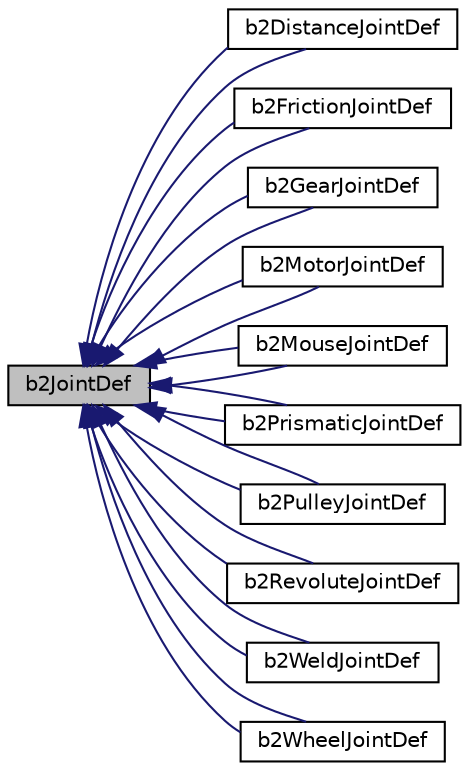 digraph "b2JointDef"
{
 // LATEX_PDF_SIZE
  edge [fontname="Helvetica",fontsize="10",labelfontname="Helvetica",labelfontsize="10"];
  node [fontname="Helvetica",fontsize="10",shape=record];
  rankdir="LR";
  Node1 [label="b2JointDef",height=0.2,width=0.4,color="black", fillcolor="grey75", style="filled", fontcolor="black",tooltip="Joint definitions are used to construct joints."];
  Node1 -> Node2 [dir="back",color="midnightblue",fontsize="10",style="solid",fontname="Helvetica"];
  Node2 [label="b2DistanceJointDef",height=0.2,width=0.4,color="black", fillcolor="white", style="filled",URL="$structb2DistanceJointDef.html",tooltip=" "];
  Node1 -> Node2 [dir="back",color="midnightblue",fontsize="10",style="solid",fontname="Helvetica"];
  Node1 -> Node3 [dir="back",color="midnightblue",fontsize="10",style="solid",fontname="Helvetica"];
  Node3 [label="b2FrictionJointDef",height=0.2,width=0.4,color="black", fillcolor="white", style="filled",URL="$structb2FrictionJointDef.html",tooltip="Friction joint definition."];
  Node1 -> Node3 [dir="back",color="midnightblue",fontsize="10",style="solid",fontname="Helvetica"];
  Node1 -> Node4 [dir="back",color="midnightblue",fontsize="10",style="solid",fontname="Helvetica"];
  Node4 [label="b2GearJointDef",height=0.2,width=0.4,color="black", fillcolor="white", style="filled",URL="$structb2GearJointDef.html",tooltip=" "];
  Node1 -> Node4 [dir="back",color="midnightblue",fontsize="10",style="solid",fontname="Helvetica"];
  Node1 -> Node5 [dir="back",color="midnightblue",fontsize="10",style="solid",fontname="Helvetica"];
  Node5 [label="b2MotorJointDef",height=0.2,width=0.4,color="black", fillcolor="white", style="filled",URL="$structb2MotorJointDef.html",tooltip="Motor joint definition."];
  Node1 -> Node5 [dir="back",color="midnightblue",fontsize="10",style="solid",fontname="Helvetica"];
  Node1 -> Node6 [dir="back",color="midnightblue",fontsize="10",style="solid",fontname="Helvetica"];
  Node6 [label="b2MouseJointDef",height=0.2,width=0.4,color="black", fillcolor="white", style="filled",URL="$structb2MouseJointDef.html",tooltip=" "];
  Node1 -> Node6 [dir="back",color="midnightblue",fontsize="10",style="solid",fontname="Helvetica"];
  Node1 -> Node7 [dir="back",color="midnightblue",fontsize="10",style="solid",fontname="Helvetica"];
  Node7 [label="b2PrismaticJointDef",height=0.2,width=0.4,color="black", fillcolor="white", style="filled",URL="$structb2PrismaticJointDef.html",tooltip=" "];
  Node1 -> Node7 [dir="back",color="midnightblue",fontsize="10",style="solid",fontname="Helvetica"];
  Node1 -> Node8 [dir="back",color="midnightblue",fontsize="10",style="solid",fontname="Helvetica"];
  Node8 [label="b2PulleyJointDef",height=0.2,width=0.4,color="black", fillcolor="white", style="filled",URL="$structb2PulleyJointDef.html",tooltip=" "];
  Node1 -> Node8 [dir="back",color="midnightblue",fontsize="10",style="solid",fontname="Helvetica"];
  Node1 -> Node9 [dir="back",color="midnightblue",fontsize="10",style="solid",fontname="Helvetica"];
  Node9 [label="b2RevoluteJointDef",height=0.2,width=0.4,color="black", fillcolor="white", style="filled",URL="$structb2RevoluteJointDef.html",tooltip=" "];
  Node1 -> Node9 [dir="back",color="midnightblue",fontsize="10",style="solid",fontname="Helvetica"];
  Node1 -> Node10 [dir="back",color="midnightblue",fontsize="10",style="solid",fontname="Helvetica"];
  Node10 [label="b2WeldJointDef",height=0.2,width=0.4,color="black", fillcolor="white", style="filled",URL="$structb2WeldJointDef.html",tooltip=" "];
  Node1 -> Node10 [dir="back",color="midnightblue",fontsize="10",style="solid",fontname="Helvetica"];
  Node1 -> Node11 [dir="back",color="midnightblue",fontsize="10",style="solid",fontname="Helvetica"];
  Node11 [label="b2WheelJointDef",height=0.2,width=0.4,color="black", fillcolor="white", style="filled",URL="$structb2WheelJointDef.html",tooltip=" "];
  Node1 -> Node11 [dir="back",color="midnightblue",fontsize="10",style="solid",fontname="Helvetica"];
}
